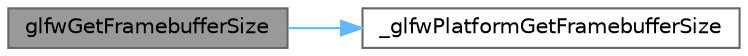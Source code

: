 digraph "glfwGetFramebufferSize"
{
 // LATEX_PDF_SIZE
  bgcolor="transparent";
  edge [fontname=Helvetica,fontsize=10,labelfontname=Helvetica,labelfontsize=10];
  node [fontname=Helvetica,fontsize=10,shape=box,height=0.2,width=0.4];
  rankdir="LR";
  Node1 [id="Node000001",label="glfwGetFramebufferSize",height=0.2,width=0.4,color="gray40", fillcolor="grey60", style="filled", fontcolor="black",tooltip="Retrieves the size of the framebuffer of the specified window."];
  Node1 -> Node2 [id="edge2_Node000001_Node000002",color="steelblue1",style="solid",tooltip=" "];
  Node2 [id="Node000002",label="_glfwPlatformGetFramebufferSize",height=0.2,width=0.4,color="grey40", fillcolor="white", style="filled",URL="$_classes_2lib_2raylib_2src_2external_2glfw_2src_2cocoa__window_8m.html#a46182dc3273499b6cf8cb3deb7da2964",tooltip=" "];
}

